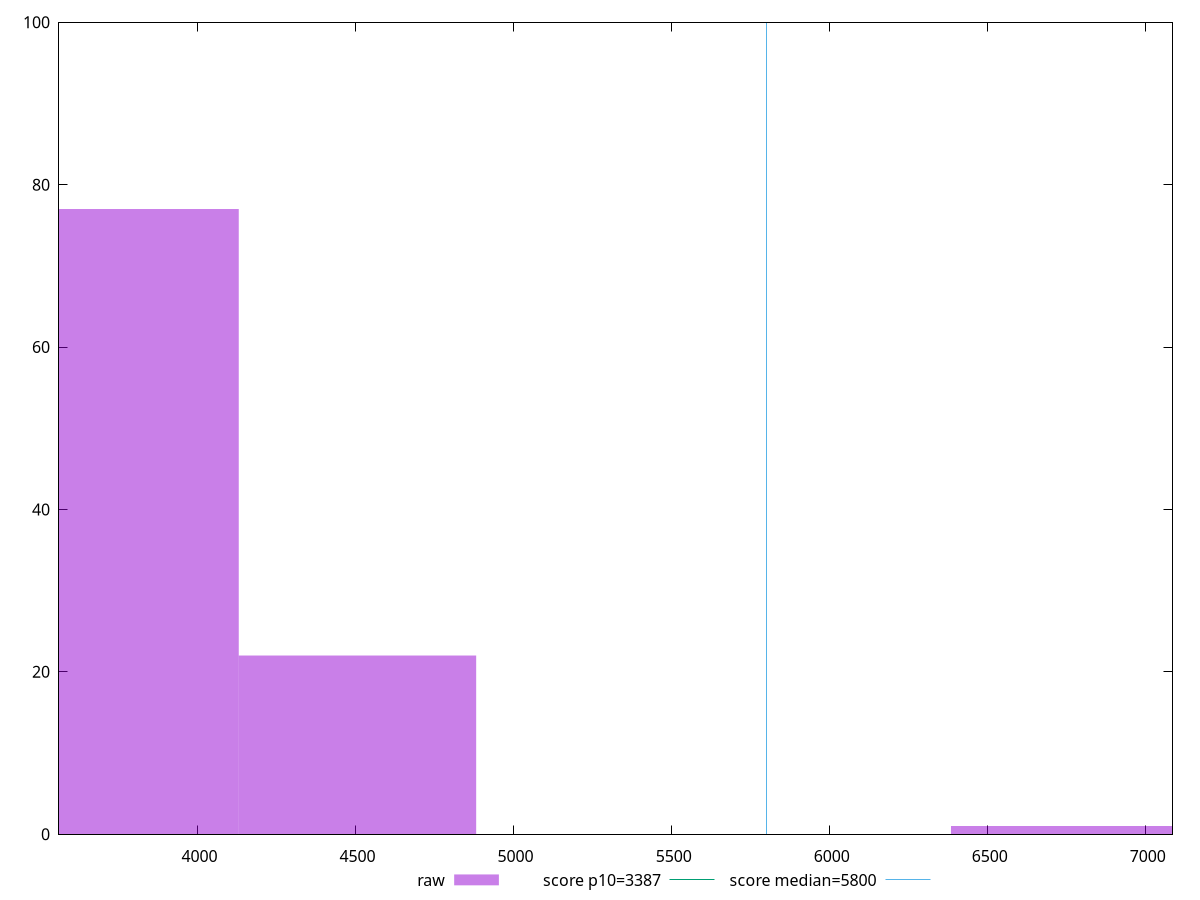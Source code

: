 reset

$raw <<EOF
6759.253590488367 1
4506.169060325577 22
3755.1408836046485 77
EOF

set key outside below
set boxwidth 751.0281767209297
set xrange [3561.999491271329:7084.466700466528]
set yrange [0:100]
set trange [0:100]
set style fill transparent solid 0.5 noborder

set parametric
set terminal svg size 640, 490 enhanced background rgb 'white'
set output "reports/report_00031_2021-02-24T23-18-18.084Z/speed-index/samples/music/raw/histogram.svg"

plot $raw title "raw" with boxes, \
     3387,t title "score p10=3387", \
     5800,t title "score median=5800"

reset
